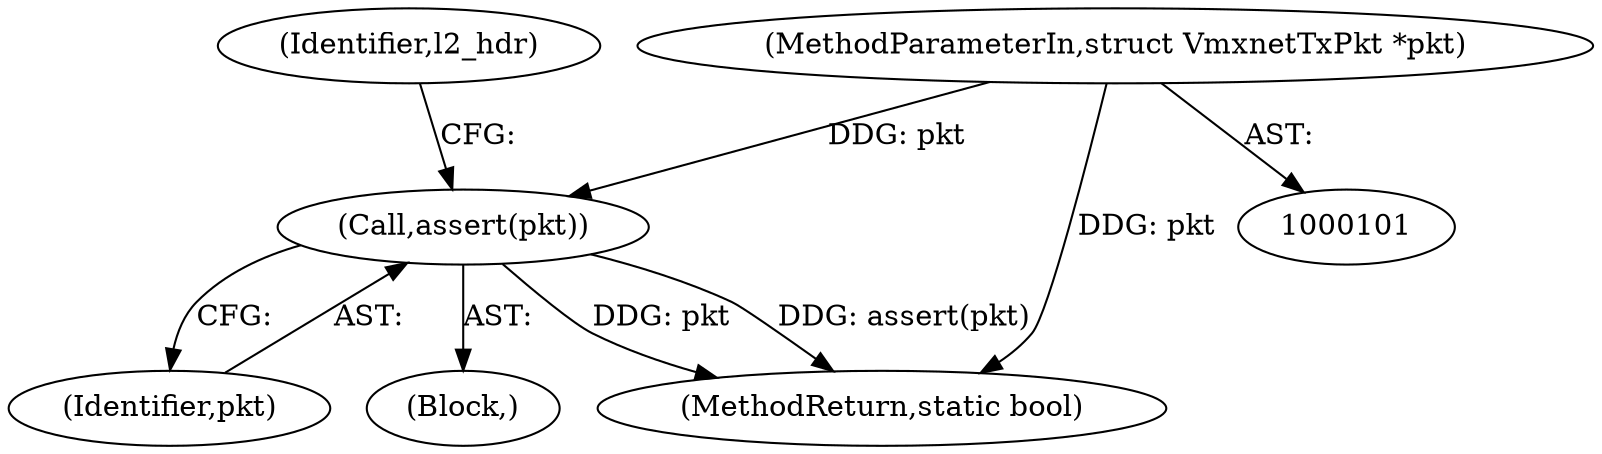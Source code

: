 digraph "0_qemu_a7278b36fcab9af469563bd7b9dadebe2ae25e48_0@API" {
"1000109" [label="(Call,assert(pkt))"];
"1000102" [label="(MethodParameterIn,struct VmxnetTxPkt *pkt)"];
"1000109" [label="(Call,assert(pkt))"];
"1000110" [label="(Identifier,pkt)"];
"1000103" [label="(Block,)"];
"1000350" [label="(MethodReturn,static bool)"];
"1000112" [label="(Identifier,l2_hdr)"];
"1000102" [label="(MethodParameterIn,struct VmxnetTxPkt *pkt)"];
"1000109" -> "1000103"  [label="AST: "];
"1000109" -> "1000110"  [label="CFG: "];
"1000110" -> "1000109"  [label="AST: "];
"1000112" -> "1000109"  [label="CFG: "];
"1000109" -> "1000350"  [label="DDG: pkt"];
"1000109" -> "1000350"  [label="DDG: assert(pkt)"];
"1000102" -> "1000109"  [label="DDG: pkt"];
"1000102" -> "1000101"  [label="AST: "];
"1000102" -> "1000350"  [label="DDG: pkt"];
}
